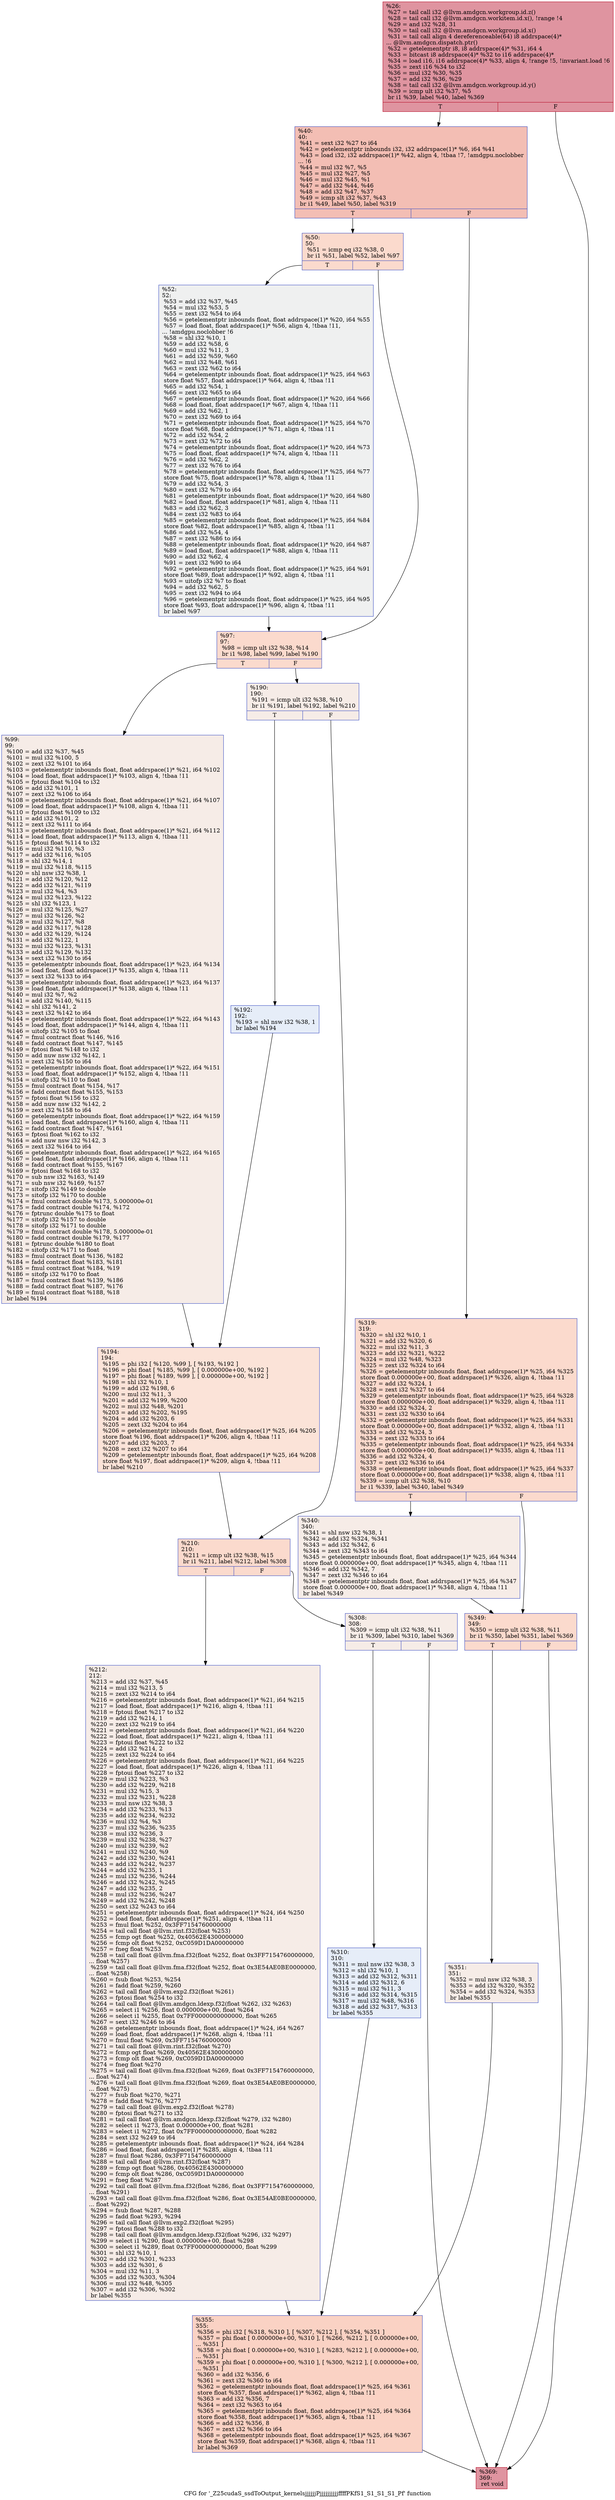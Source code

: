 digraph "CFG for '_Z25cudaS_ssdToOutput_kernelsjjjjjjPjjjjjjjjjjffffPKfS1_S1_S1_S1_Pf' function" {
	label="CFG for '_Z25cudaS_ssdToOutput_kernelsjjjjjjPjjjjjjjjjjffffPKfS1_S1_S1_S1_Pf' function";

	Node0x5b41860 [shape=record,color="#b70d28ff", style=filled, fillcolor="#b70d2870",label="{%26:\l  %27 = tail call i32 @llvm.amdgcn.workgroup.id.z()\l  %28 = tail call i32 @llvm.amdgcn.workitem.id.x(), !range !4\l  %29 = and i32 %28, 31\l  %30 = tail call i32 @llvm.amdgcn.workgroup.id.x()\l  %31 = tail call align 4 dereferenceable(64) i8 addrspace(4)*\l... @llvm.amdgcn.dispatch.ptr()\l  %32 = getelementptr i8, i8 addrspace(4)* %31, i64 4\l  %33 = bitcast i8 addrspace(4)* %32 to i16 addrspace(4)*\l  %34 = load i16, i16 addrspace(4)* %33, align 4, !range !5, !invariant.load !6\l  %35 = zext i16 %34 to i32\l  %36 = mul i32 %30, %35\l  %37 = add i32 %36, %29\l  %38 = tail call i32 @llvm.amdgcn.workgroup.id.y()\l  %39 = icmp ult i32 %37, %5\l  br i1 %39, label %40, label %369\l|{<s0>T|<s1>F}}"];
	Node0x5b41860:s0 -> Node0x5b44d40;
	Node0x5b41860:s1 -> Node0x5b44dd0;
	Node0x5b44d40 [shape=record,color="#3d50c3ff", style=filled, fillcolor="#e36c5570",label="{%40:\l40:                                               \l  %41 = sext i32 %27 to i64\l  %42 = getelementptr inbounds i32, i32 addrspace(1)* %6, i64 %41\l  %43 = load i32, i32 addrspace(1)* %42, align 4, !tbaa !7, !amdgpu.noclobber\l... !6\l  %44 = mul i32 %7, %5\l  %45 = mul i32 %27, %5\l  %46 = mul i32 %45, %1\l  %47 = add i32 %44, %46\l  %48 = add i32 %47, %37\l  %49 = icmp slt i32 %37, %43\l  br i1 %49, label %50, label %319\l|{<s0>T|<s1>F}}"];
	Node0x5b44d40:s0 -> Node0x5b45bb0;
	Node0x5b44d40:s1 -> Node0x5b45c40;
	Node0x5b45bb0 [shape=record,color="#3d50c3ff", style=filled, fillcolor="#f7ac8e70",label="{%50:\l50:                                               \l  %51 = icmp eq i32 %38, 0\l  br i1 %51, label %52, label %97\l|{<s0>T|<s1>F}}"];
	Node0x5b45bb0:s0 -> Node0x5b45e10;
	Node0x5b45bb0:s1 -> Node0x5b45e60;
	Node0x5b45e10 [shape=record,color="#3d50c3ff", style=filled, fillcolor="#dbdcde70",label="{%52:\l52:                                               \l  %53 = add i32 %37, %45\l  %54 = mul i32 %53, 5\l  %55 = zext i32 %54 to i64\l  %56 = getelementptr inbounds float, float addrspace(1)* %20, i64 %55\l  %57 = load float, float addrspace(1)* %56, align 4, !tbaa !11,\l... !amdgpu.noclobber !6\l  %58 = shl i32 %10, 1\l  %59 = add i32 %58, 6\l  %60 = mul i32 %11, 3\l  %61 = add i32 %59, %60\l  %62 = mul i32 %48, %61\l  %63 = zext i32 %62 to i64\l  %64 = getelementptr inbounds float, float addrspace(1)* %25, i64 %63\l  store float %57, float addrspace(1)* %64, align 4, !tbaa !11\l  %65 = add i32 %54, 1\l  %66 = zext i32 %65 to i64\l  %67 = getelementptr inbounds float, float addrspace(1)* %20, i64 %66\l  %68 = load float, float addrspace(1)* %67, align 4, !tbaa !11\l  %69 = add i32 %62, 1\l  %70 = zext i32 %69 to i64\l  %71 = getelementptr inbounds float, float addrspace(1)* %25, i64 %70\l  store float %68, float addrspace(1)* %71, align 4, !tbaa !11\l  %72 = add i32 %54, 2\l  %73 = zext i32 %72 to i64\l  %74 = getelementptr inbounds float, float addrspace(1)* %20, i64 %73\l  %75 = load float, float addrspace(1)* %74, align 4, !tbaa !11\l  %76 = add i32 %62, 2\l  %77 = zext i32 %76 to i64\l  %78 = getelementptr inbounds float, float addrspace(1)* %25, i64 %77\l  store float %75, float addrspace(1)* %78, align 4, !tbaa !11\l  %79 = add i32 %54, 3\l  %80 = zext i32 %79 to i64\l  %81 = getelementptr inbounds float, float addrspace(1)* %20, i64 %80\l  %82 = load float, float addrspace(1)* %81, align 4, !tbaa !11\l  %83 = add i32 %62, 3\l  %84 = zext i32 %83 to i64\l  %85 = getelementptr inbounds float, float addrspace(1)* %25, i64 %84\l  store float %82, float addrspace(1)* %85, align 4, !tbaa !11\l  %86 = add i32 %54, 4\l  %87 = zext i32 %86 to i64\l  %88 = getelementptr inbounds float, float addrspace(1)* %20, i64 %87\l  %89 = load float, float addrspace(1)* %88, align 4, !tbaa !11\l  %90 = add i32 %62, 4\l  %91 = zext i32 %90 to i64\l  %92 = getelementptr inbounds float, float addrspace(1)* %25, i64 %91\l  store float %89, float addrspace(1)* %92, align 4, !tbaa !11\l  %93 = uitofp i32 %7 to float\l  %94 = add i32 %62, 5\l  %95 = zext i32 %94 to i64\l  %96 = getelementptr inbounds float, float addrspace(1)* %25, i64 %95\l  store float %93, float addrspace(1)* %96, align 4, !tbaa !11\l  br label %97\l}"];
	Node0x5b45e10 -> Node0x5b45e60;
	Node0x5b45e60 [shape=record,color="#3d50c3ff", style=filled, fillcolor="#f7ac8e70",label="{%97:\l97:                                               \l  %98 = icmp ult i32 %38, %14\l  br i1 %98, label %99, label %190\l|{<s0>T|<s1>F}}"];
	Node0x5b45e60:s0 -> Node0x5b48600;
	Node0x5b45e60:s1 -> Node0x5b48650;
	Node0x5b48600 [shape=record,color="#3d50c3ff", style=filled, fillcolor="#ead5c970",label="{%99:\l99:                                               \l  %100 = add i32 %37, %45\l  %101 = mul i32 %100, 5\l  %102 = zext i32 %101 to i64\l  %103 = getelementptr inbounds float, float addrspace(1)* %21, i64 %102\l  %104 = load float, float addrspace(1)* %103, align 4, !tbaa !11\l  %105 = fptoui float %104 to i32\l  %106 = add i32 %101, 1\l  %107 = zext i32 %106 to i64\l  %108 = getelementptr inbounds float, float addrspace(1)* %21, i64 %107\l  %109 = load float, float addrspace(1)* %108, align 4, !tbaa !11\l  %110 = fptoui float %109 to i32\l  %111 = add i32 %101, 2\l  %112 = zext i32 %111 to i64\l  %113 = getelementptr inbounds float, float addrspace(1)* %21, i64 %112\l  %114 = load float, float addrspace(1)* %113, align 4, !tbaa !11\l  %115 = fptoui float %114 to i32\l  %116 = mul i32 %110, %3\l  %117 = add i32 %116, %105\l  %118 = shl i32 %14, 1\l  %119 = mul i32 %118, %115\l  %120 = shl nsw i32 %38, 1\l  %121 = add i32 %120, %12\l  %122 = add i32 %121, %119\l  %123 = mul i32 %4, %3\l  %124 = mul i32 %123, %122\l  %125 = shl i32 %123, 1\l  %126 = mul i32 %125, %27\l  %127 = mul i32 %126, %2\l  %128 = mul i32 %127, %8\l  %129 = add i32 %117, %128\l  %130 = add i32 %129, %124\l  %131 = add i32 %122, 1\l  %132 = mul i32 %123, %131\l  %133 = add i32 %129, %132\l  %134 = sext i32 %130 to i64\l  %135 = getelementptr inbounds float, float addrspace(1)* %23, i64 %134\l  %136 = load float, float addrspace(1)* %135, align 4, !tbaa !11\l  %137 = sext i32 %133 to i64\l  %138 = getelementptr inbounds float, float addrspace(1)* %23, i64 %137\l  %139 = load float, float addrspace(1)* %138, align 4, !tbaa !11\l  %140 = mul i32 %7, %2\l  %141 = add i32 %140, %115\l  %142 = shl i32 %141, 2\l  %143 = zext i32 %142 to i64\l  %144 = getelementptr inbounds float, float addrspace(1)* %22, i64 %143\l  %145 = load float, float addrspace(1)* %144, align 4, !tbaa !11\l  %146 = uitofp i32 %105 to float\l  %147 = fmul contract float %146, %16\l  %148 = fadd contract float %147, %145\l  %149 = fptosi float %148 to i32\l  %150 = add nuw nsw i32 %142, 1\l  %151 = zext i32 %150 to i64\l  %152 = getelementptr inbounds float, float addrspace(1)* %22, i64 %151\l  %153 = load float, float addrspace(1)* %152, align 4, !tbaa !11\l  %154 = uitofp i32 %110 to float\l  %155 = fmul contract float %154, %17\l  %156 = fadd contract float %155, %153\l  %157 = fptosi float %156 to i32\l  %158 = add nuw nsw i32 %142, 2\l  %159 = zext i32 %158 to i64\l  %160 = getelementptr inbounds float, float addrspace(1)* %22, i64 %159\l  %161 = load float, float addrspace(1)* %160, align 4, !tbaa !11\l  %162 = fadd contract float %147, %161\l  %163 = fptosi float %162 to i32\l  %164 = add nuw nsw i32 %142, 3\l  %165 = zext i32 %164 to i64\l  %166 = getelementptr inbounds float, float addrspace(1)* %22, i64 %165\l  %167 = load float, float addrspace(1)* %166, align 4, !tbaa !11\l  %168 = fadd contract float %155, %167\l  %169 = fptosi float %168 to i32\l  %170 = sub nsw i32 %163, %149\l  %171 = sub nsw i32 %169, %157\l  %172 = sitofp i32 %149 to double\l  %173 = sitofp i32 %170 to double\l  %174 = fmul contract double %173, 5.000000e-01\l  %175 = fadd contract double %174, %172\l  %176 = fptrunc double %175 to float\l  %177 = sitofp i32 %157 to double\l  %178 = sitofp i32 %171 to double\l  %179 = fmul contract double %178, 5.000000e-01\l  %180 = fadd contract double %179, %177\l  %181 = fptrunc double %180 to float\l  %182 = sitofp i32 %171 to float\l  %183 = fmul contract float %136, %182\l  %184 = fadd contract float %183, %181\l  %185 = fmul contract float %184, %19\l  %186 = sitofp i32 %170 to float\l  %187 = fmul contract float %139, %186\l  %188 = fadd contract float %187, %176\l  %189 = fmul contract float %188, %18\l  br label %194\l}"];
	Node0x5b48600 -> Node0x5b4c4a0;
	Node0x5b48650 [shape=record,color="#3d50c3ff", style=filled, fillcolor="#ead5c970",label="{%190:\l190:                                              \l  %191 = icmp ult i32 %38, %10\l  br i1 %191, label %192, label %210\l|{<s0>T|<s1>F}}"];
	Node0x5b48650:s0 -> Node0x5b4c630;
	Node0x5b48650:s1 -> Node0x5b4c680;
	Node0x5b4c630 [shape=record,color="#3d50c3ff", style=filled, fillcolor="#c7d7f070",label="{%192:\l192:                                              \l  %193 = shl nsw i32 %38, 1\l  br label %194\l}"];
	Node0x5b4c630 -> Node0x5b4c4a0;
	Node0x5b4c4a0 [shape=record,color="#3d50c3ff", style=filled, fillcolor="#f6bfa670",label="{%194:\l194:                                              \l  %195 = phi i32 [ %120, %99 ], [ %193, %192 ]\l  %196 = phi float [ %185, %99 ], [ 0.000000e+00, %192 ]\l  %197 = phi float [ %189, %99 ], [ 0.000000e+00, %192 ]\l  %198 = shl i32 %10, 1\l  %199 = add i32 %198, 6\l  %200 = mul i32 %11, 3\l  %201 = add i32 %199, %200\l  %202 = mul i32 %48, %201\l  %203 = add i32 %202, %195\l  %204 = add i32 %203, 6\l  %205 = zext i32 %204 to i64\l  %206 = getelementptr inbounds float, float addrspace(1)* %25, i64 %205\l  store float %196, float addrspace(1)* %206, align 4, !tbaa !11\l  %207 = add i32 %203, 7\l  %208 = zext i32 %207 to i64\l  %209 = getelementptr inbounds float, float addrspace(1)* %25, i64 %208\l  store float %197, float addrspace(1)* %209, align 4, !tbaa !11\l  br label %210\l}"];
	Node0x5b4c4a0 -> Node0x5b4c680;
	Node0x5b4c680 [shape=record,color="#3d50c3ff", style=filled, fillcolor="#f7ac8e70",label="{%210:\l210:                                              \l  %211 = icmp ult i32 %38, %15\l  br i1 %211, label %212, label %308\l|{<s0>T|<s1>F}}"];
	Node0x5b4c680:s0 -> Node0x5b4d390;
	Node0x5b4c680:s1 -> Node0x5b4d3e0;
	Node0x5b4d390 [shape=record,color="#3d50c3ff", style=filled, fillcolor="#ead5c970",label="{%212:\l212:                                              \l  %213 = add i32 %37, %45\l  %214 = mul i32 %213, 5\l  %215 = zext i32 %214 to i64\l  %216 = getelementptr inbounds float, float addrspace(1)* %21, i64 %215\l  %217 = load float, float addrspace(1)* %216, align 4, !tbaa !11\l  %218 = fptoui float %217 to i32\l  %219 = add i32 %214, 1\l  %220 = zext i32 %219 to i64\l  %221 = getelementptr inbounds float, float addrspace(1)* %21, i64 %220\l  %222 = load float, float addrspace(1)* %221, align 4, !tbaa !11\l  %223 = fptoui float %222 to i32\l  %224 = add i32 %214, 2\l  %225 = zext i32 %224 to i64\l  %226 = getelementptr inbounds float, float addrspace(1)* %21, i64 %225\l  %227 = load float, float addrspace(1)* %226, align 4, !tbaa !11\l  %228 = fptoui float %227 to i32\l  %229 = mul i32 %223, %3\l  %230 = add i32 %229, %218\l  %231 = mul i32 %15, 3\l  %232 = mul i32 %231, %228\l  %233 = mul nsw i32 %38, 3\l  %234 = add i32 %233, %13\l  %235 = add i32 %234, %232\l  %236 = mul i32 %4, %3\l  %237 = mul i32 %236, %235\l  %238 = mul i32 %236, 3\l  %239 = mul i32 %238, %27\l  %240 = mul i32 %239, %2\l  %241 = mul i32 %240, %9\l  %242 = add i32 %230, %241\l  %243 = add i32 %242, %237\l  %244 = add i32 %235, 1\l  %245 = mul i32 %236, %244\l  %246 = add i32 %242, %245\l  %247 = add i32 %235, 2\l  %248 = mul i32 %236, %247\l  %249 = add i32 %242, %248\l  %250 = sext i32 %243 to i64\l  %251 = getelementptr inbounds float, float addrspace(1)* %24, i64 %250\l  %252 = load float, float addrspace(1)* %251, align 4, !tbaa !11\l  %253 = fmul float %252, 0x3FF7154760000000\l  %254 = tail call float @llvm.rint.f32(float %253)\l  %255 = fcmp ogt float %252, 0x40562E4300000000\l  %256 = fcmp olt float %252, 0xC059D1DA00000000\l  %257 = fneg float %253\l  %258 = tail call float @llvm.fma.f32(float %252, float 0x3FF7154760000000,\l... float %257)\l  %259 = tail call float @llvm.fma.f32(float %252, float 0x3E54AE0BE0000000,\l... float %258)\l  %260 = fsub float %253, %254\l  %261 = fadd float %259, %260\l  %262 = tail call float @llvm.exp2.f32(float %261)\l  %263 = fptosi float %254 to i32\l  %264 = tail call float @llvm.amdgcn.ldexp.f32(float %262, i32 %263)\l  %265 = select i1 %256, float 0.000000e+00, float %264\l  %266 = select i1 %255, float 0x7FF0000000000000, float %265\l  %267 = sext i32 %246 to i64\l  %268 = getelementptr inbounds float, float addrspace(1)* %24, i64 %267\l  %269 = load float, float addrspace(1)* %268, align 4, !tbaa !11\l  %270 = fmul float %269, 0x3FF7154760000000\l  %271 = tail call float @llvm.rint.f32(float %270)\l  %272 = fcmp ogt float %269, 0x40562E4300000000\l  %273 = fcmp olt float %269, 0xC059D1DA00000000\l  %274 = fneg float %270\l  %275 = tail call float @llvm.fma.f32(float %269, float 0x3FF7154760000000,\l... float %274)\l  %276 = tail call float @llvm.fma.f32(float %269, float 0x3E54AE0BE0000000,\l... float %275)\l  %277 = fsub float %270, %271\l  %278 = fadd float %276, %277\l  %279 = tail call float @llvm.exp2.f32(float %278)\l  %280 = fptosi float %271 to i32\l  %281 = tail call float @llvm.amdgcn.ldexp.f32(float %279, i32 %280)\l  %282 = select i1 %273, float 0.000000e+00, float %281\l  %283 = select i1 %272, float 0x7FF0000000000000, float %282\l  %284 = sext i32 %249 to i64\l  %285 = getelementptr inbounds float, float addrspace(1)* %24, i64 %284\l  %286 = load float, float addrspace(1)* %285, align 4, !tbaa !11\l  %287 = fmul float %286, 0x3FF7154760000000\l  %288 = tail call float @llvm.rint.f32(float %287)\l  %289 = fcmp ogt float %286, 0x40562E4300000000\l  %290 = fcmp olt float %286, 0xC059D1DA00000000\l  %291 = fneg float %287\l  %292 = tail call float @llvm.fma.f32(float %286, float 0x3FF7154760000000,\l... float %291)\l  %293 = tail call float @llvm.fma.f32(float %286, float 0x3E54AE0BE0000000,\l... float %292)\l  %294 = fsub float %287, %288\l  %295 = fadd float %293, %294\l  %296 = tail call float @llvm.exp2.f32(float %295)\l  %297 = fptosi float %288 to i32\l  %298 = tail call float @llvm.amdgcn.ldexp.f32(float %296, i32 %297)\l  %299 = select i1 %290, float 0.000000e+00, float %298\l  %300 = select i1 %289, float 0x7FF0000000000000, float %299\l  %301 = shl i32 %10, 1\l  %302 = add i32 %301, %233\l  %303 = add i32 %301, 6\l  %304 = mul i32 %11, 3\l  %305 = add i32 %303, %304\l  %306 = mul i32 %48, %305\l  %307 = add i32 %306, %302\l  br label %355\l}"];
	Node0x5b4d390 -> Node0x5b51ec0;
	Node0x5b4d3e0 [shape=record,color="#3d50c3ff", style=filled, fillcolor="#ead5c970",label="{%308:\l308:                                              \l  %309 = icmp ult i32 %38, %11\l  br i1 %309, label %310, label %369\l|{<s0>T|<s1>F}}"];
	Node0x5b4d3e0:s0 -> Node0x5b52010;
	Node0x5b4d3e0:s1 -> Node0x5b44dd0;
	Node0x5b52010 [shape=record,color="#3d50c3ff", style=filled, fillcolor="#c7d7f070",label="{%310:\l310:                                              \l  %311 = mul nsw i32 %38, 3\l  %312 = shl i32 %10, 1\l  %313 = add i32 %312, %311\l  %314 = add i32 %312, 6\l  %315 = mul i32 %11, 3\l  %316 = add i32 %314, %315\l  %317 = mul i32 %48, %316\l  %318 = add i32 %317, %313\l  br label %355\l}"];
	Node0x5b52010 -> Node0x5b51ec0;
	Node0x5b45c40 [shape=record,color="#3d50c3ff", style=filled, fillcolor="#f7ac8e70",label="{%319:\l319:                                              \l  %320 = shl i32 %10, 1\l  %321 = add i32 %320, 6\l  %322 = mul i32 %11, 3\l  %323 = add i32 %321, %322\l  %324 = mul i32 %48, %323\l  %325 = zext i32 %324 to i64\l  %326 = getelementptr inbounds float, float addrspace(1)* %25, i64 %325\l  store float 0.000000e+00, float addrspace(1)* %326, align 4, !tbaa !11\l  %327 = add i32 %324, 1\l  %328 = zext i32 %327 to i64\l  %329 = getelementptr inbounds float, float addrspace(1)* %25, i64 %328\l  store float 0.000000e+00, float addrspace(1)* %329, align 4, !tbaa !11\l  %330 = add i32 %324, 2\l  %331 = zext i32 %330 to i64\l  %332 = getelementptr inbounds float, float addrspace(1)* %25, i64 %331\l  store float 0.000000e+00, float addrspace(1)* %332, align 4, !tbaa !11\l  %333 = add i32 %324, 3\l  %334 = zext i32 %333 to i64\l  %335 = getelementptr inbounds float, float addrspace(1)* %25, i64 %334\l  store float 0.000000e+00, float addrspace(1)* %335, align 4, !tbaa !11\l  %336 = add i32 %324, 4\l  %337 = zext i32 %336 to i64\l  %338 = getelementptr inbounds float, float addrspace(1)* %25, i64 %337\l  store float 0.000000e+00, float addrspace(1)* %338, align 4, !tbaa !11\l  %339 = icmp ult i32 %38, %10\l  br i1 %339, label %340, label %349\l|{<s0>T|<s1>F}}"];
	Node0x5b45c40:s0 -> Node0x5b533c0;
	Node0x5b45c40:s1 -> Node0x5b53410;
	Node0x5b533c0 [shape=record,color="#3d50c3ff", style=filled, fillcolor="#ead5c970",label="{%340:\l340:                                              \l  %341 = shl nsw i32 %38, 1\l  %342 = add i32 %324, %341\l  %343 = add i32 %342, 6\l  %344 = zext i32 %343 to i64\l  %345 = getelementptr inbounds float, float addrspace(1)* %25, i64 %344\l  store float 0.000000e+00, float addrspace(1)* %345, align 4, !tbaa !11\l  %346 = add i32 %342, 7\l  %347 = zext i32 %346 to i64\l  %348 = getelementptr inbounds float, float addrspace(1)* %25, i64 %347\l  store float 0.000000e+00, float addrspace(1)* %348, align 4, !tbaa !11\l  br label %349\l}"];
	Node0x5b533c0 -> Node0x5b53410;
	Node0x5b53410 [shape=record,color="#3d50c3ff", style=filled, fillcolor="#f7ac8e70",label="{%349:\l349:                                              \l  %350 = icmp ult i32 %38, %11\l  br i1 %350, label %351, label %369\l|{<s0>T|<s1>F}}"];
	Node0x5b53410:s0 -> Node0x5b53b90;
	Node0x5b53410:s1 -> Node0x5b44dd0;
	Node0x5b53b90 [shape=record,color="#3d50c3ff", style=filled, fillcolor="#ead5c970",label="{%351:\l351:                                              \l  %352 = mul nsw i32 %38, 3\l  %353 = add i32 %320, %352\l  %354 = add i32 %324, %353\l  br label %355\l}"];
	Node0x5b53b90 -> Node0x5b51ec0;
	Node0x5b51ec0 [shape=record,color="#3d50c3ff", style=filled, fillcolor="#f4987a70",label="{%355:\l355:                                              \l  %356 = phi i32 [ %318, %310 ], [ %307, %212 ], [ %354, %351 ]\l  %357 = phi float [ 0.000000e+00, %310 ], [ %266, %212 ], [ 0.000000e+00,\l... %351 ]\l  %358 = phi float [ 0.000000e+00, %310 ], [ %283, %212 ], [ 0.000000e+00,\l... %351 ]\l  %359 = phi float [ 0.000000e+00, %310 ], [ %300, %212 ], [ 0.000000e+00,\l... %351 ]\l  %360 = add i32 %356, 6\l  %361 = zext i32 %360 to i64\l  %362 = getelementptr inbounds float, float addrspace(1)* %25, i64 %361\l  store float %357, float addrspace(1)* %362, align 4, !tbaa !11\l  %363 = add i32 %356, 7\l  %364 = zext i32 %363 to i64\l  %365 = getelementptr inbounds float, float addrspace(1)* %25, i64 %364\l  store float %358, float addrspace(1)* %365, align 4, !tbaa !11\l  %366 = add i32 %356, 8\l  %367 = zext i32 %366 to i64\l  %368 = getelementptr inbounds float, float addrspace(1)* %25, i64 %367\l  store float %359, float addrspace(1)* %368, align 4, !tbaa !11\l  br label %369\l}"];
	Node0x5b51ec0 -> Node0x5b44dd0;
	Node0x5b44dd0 [shape=record,color="#b70d28ff", style=filled, fillcolor="#b70d2870",label="{%369:\l369:                                              \l  ret void\l}"];
}
